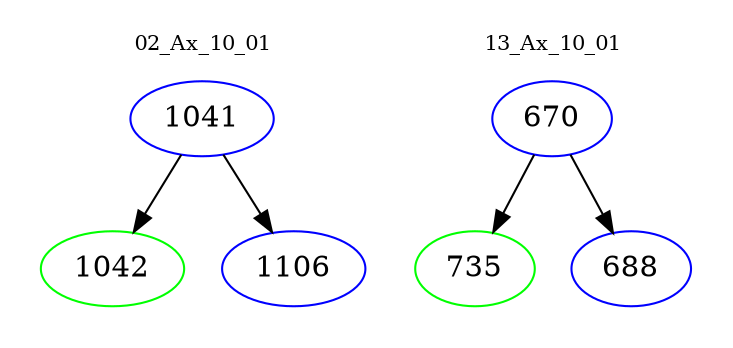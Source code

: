 digraph{
subgraph cluster_0 {
color = white
label = "02_Ax_10_01";
fontsize=10;
T0_1041 [label="1041", color="blue"]
T0_1041 -> T0_1042 [color="black"]
T0_1042 [label="1042", color="green"]
T0_1041 -> T0_1106 [color="black"]
T0_1106 [label="1106", color="blue"]
}
subgraph cluster_1 {
color = white
label = "13_Ax_10_01";
fontsize=10;
T1_670 [label="670", color="blue"]
T1_670 -> T1_735 [color="black"]
T1_735 [label="735", color="green"]
T1_670 -> T1_688 [color="black"]
T1_688 [label="688", color="blue"]
}
}
